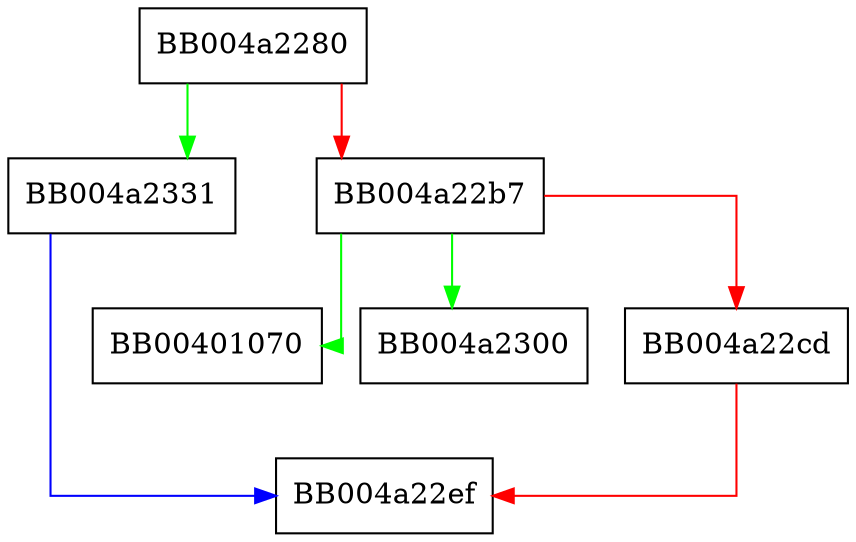 digraph tls1_set_raw_sigalgs {
  node [shape="box"];
  graph [splines=ortho];
  BB004a2280 -> BB004a2331 [color="green"];
  BB004a2280 -> BB004a22b7 [color="red"];
  BB004a22b7 -> BB00401070 [color="green"];
  BB004a22b7 -> BB004a2300 [color="green"];
  BB004a22b7 -> BB004a22cd [color="red"];
  BB004a22cd -> BB004a22ef [color="red"];
  BB004a2331 -> BB004a22ef [color="blue"];
}